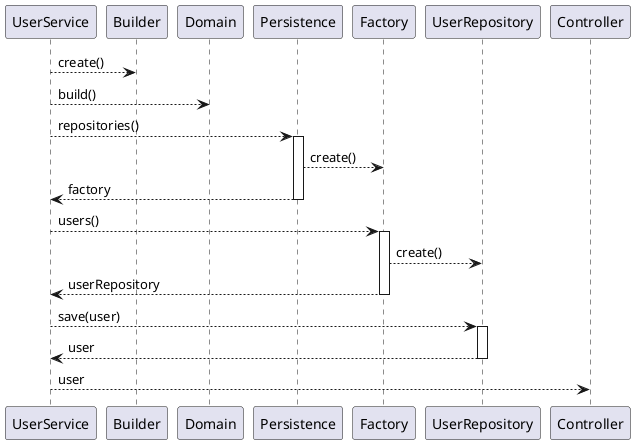 @startuml

        UserService --> Builder : create()

        UserService --> Domain : build()

        UserService --> Persistence : repositories()
        activate Persistence

        Persistence --> Factory : create()

        Persistence --> UserService : factory
        deactivate Persistence

        UserService --> Factory : users()
        activate Factory

        Factory --> UserRepository : create()

        Factory --> UserService : userRepository
        deactivate Factory

        UserService --> UserRepository : save(user)

        activate UserRepository

        UserRepository --> UserService : user
        deactivate UserRepository

        UserService --> Controller : user
        deactivate UserService

@enduml